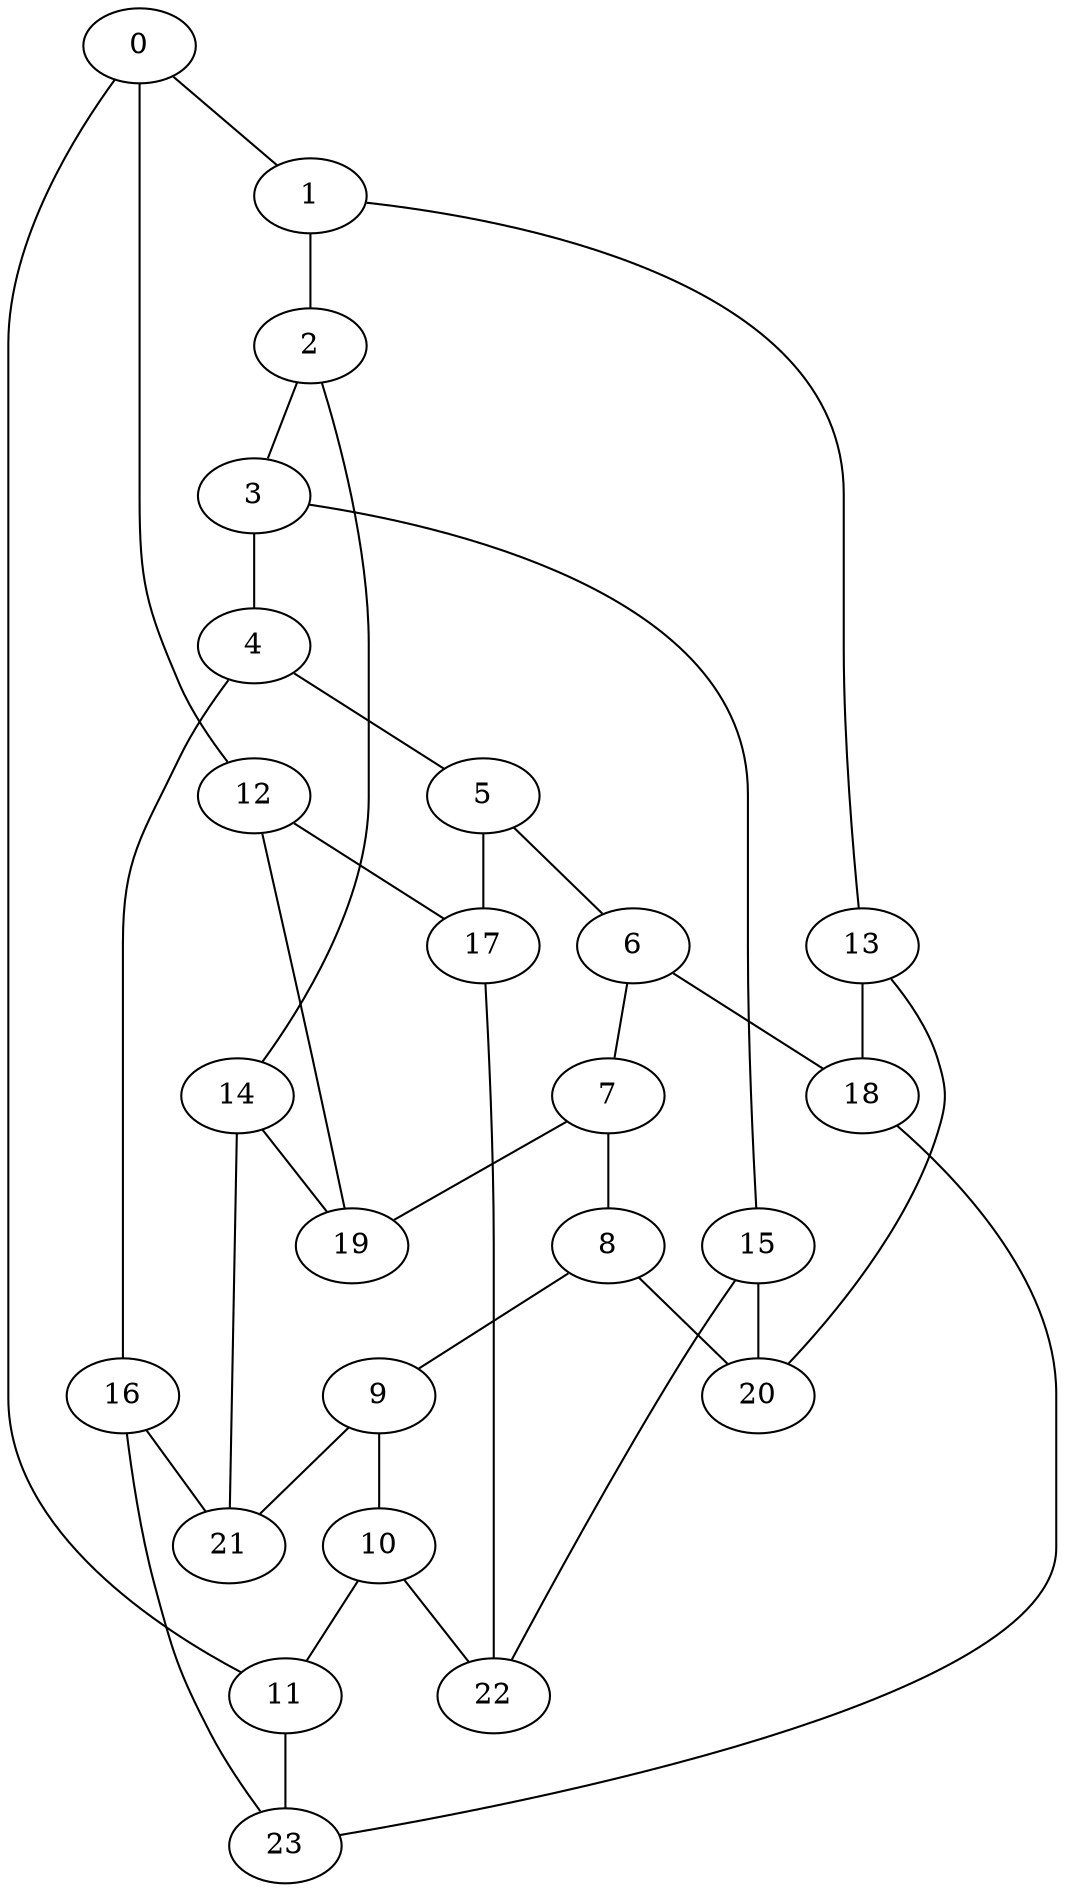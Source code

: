 graph g {0;1;2;3;4;5;6;7;8;9;10;11;12;13;14;15;16;17;18;19;20;21;22;23;0 -- 1;0 -- 11;0 -- 12;1 -- 2;1 -- 13;2 -- 3;2 -- 14;3 -- 4;3 -- 15;4 -- 5;4 -- 16;5 -- 6;5 -- 17;6 -- 7;6 -- 18;7 -- 8;7 -- 19;8 -- 9;8 -- 20;9 -- 10;9 -- 21;10 -- 11;10 -- 22;11 -- 23;12 -- 17;12 -- 19;13 -- 18;13 -- 20;14 -- 19;14 -- 21;15 -- 20;15 -- 22;16 -- 21;16 -- 23;17 -- 22;18 -- 23;}